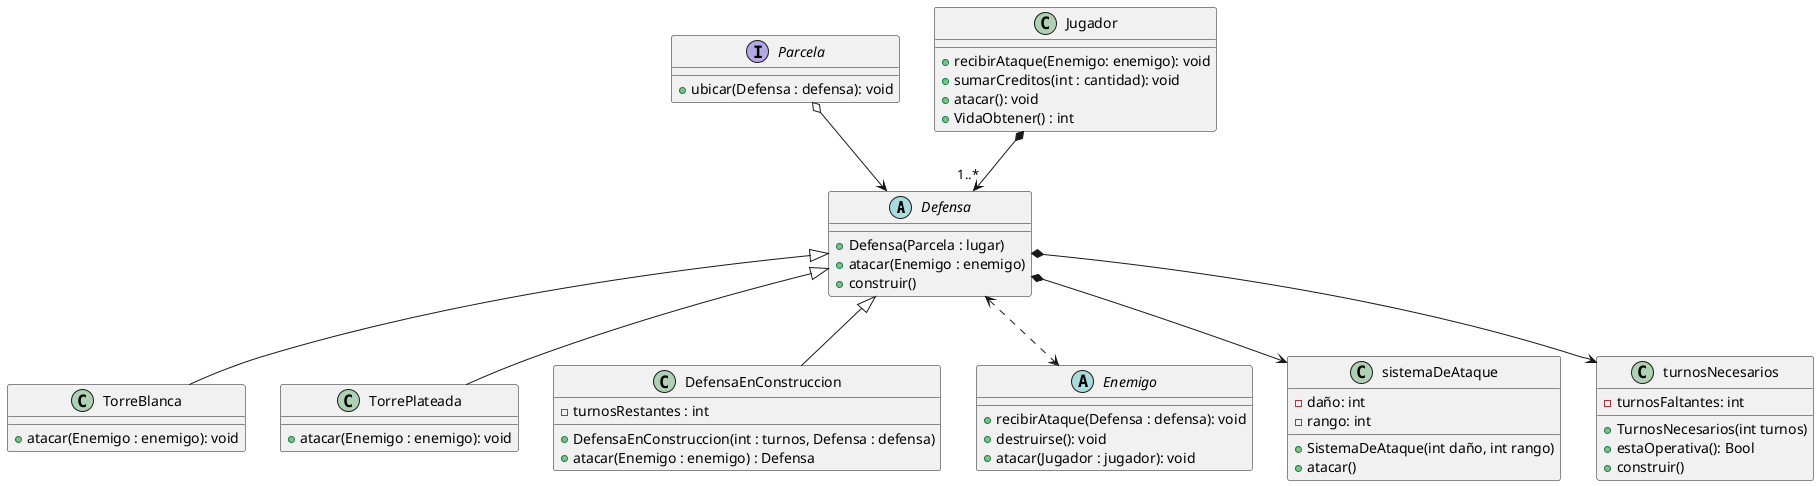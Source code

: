 @startuml
'https://plantuml.com/class-diagram

abstract class Defensa {
    +Defensa(Parcela : lugar)
    +atacar(Enemigo : enemigo)
    +construir()
}

class TorreBlanca{
    +atacar(Enemigo : enemigo): void
}

class TorrePlateada{
    +atacar(Enemigo : enemigo): void
}

interface Parcela {
    +ubicar(Defensa : defensa): void
}

class DefensaEnConstruccion{
    -turnosRestantes : int
    +DefensaEnConstruccion(int : turnos, Defensa : defensa)
    +atacar(Enemigo : enemigo) : Defensa
}

abstract class Enemigo {
    +recibirAtaque(Defensa : defensa): void
    +destruirse(): void
    +atacar(Jugador : jugador): void
}

class Jugador {
    +recibirAtaque(Enemigo: enemigo): void
    +sumarCreditos(int : cantidad): void
    +atacar(): void
    +VidaObtener() : int
}

class sistemaDeAtaque{
    -daño: int
    -rango: int
    +SistemaDeAtaque(int daño, int rango)
    +atacar()
}

class turnosNecesarios{
    -turnosFaltantes: int
    +TurnosNecesarios(int turnos)
    +estaOperativa(): Bool
    +construir()
}

Defensa <|-- TorreBlanca
Defensa <|-- TorrePlateada
Defensa <..> Enemigo
Parcela o--> Defensa
Jugador  *--> "1..*" Defensa
Defensa <|-- DefensaEnConstruccion
Defensa *--> sistemaDeAtaque
Defensa *--> turnosNecesarios


@enduml